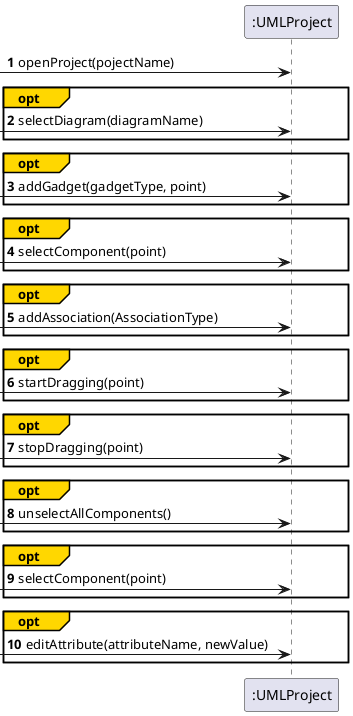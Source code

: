 @startuml
autonumber
 -> ":UMLProject": openProject(pojectName)
opt#gold #white
     -> ":UMLProject": selectDiagram(diagramName)
end
opt#gold #white
     -> ":UMLProject": addGadget(gadgetType, point)
end
opt#gold #white
     -> ":UMLProject": selectComponent(point)
 end
 opt#gold #white
    -> ":UMLProject": addAssociation(AssociationType)
 end
 opt#gold #white
    -> ":UMLProject": startDragging(point)
 end
 opt#gold #white
    -> ":UMLProject": stopDragging(point)
 end
 opt#gold #white
     -> ":UMLProject": unselectAllComponents()
 end
 opt#gold #white
     -> ":UMLProject": selectComponent(point)
 end
 opt#gold #white
     -> ":UMLProject": editAttribute(attributeName, newValue)
 end
@enduml
